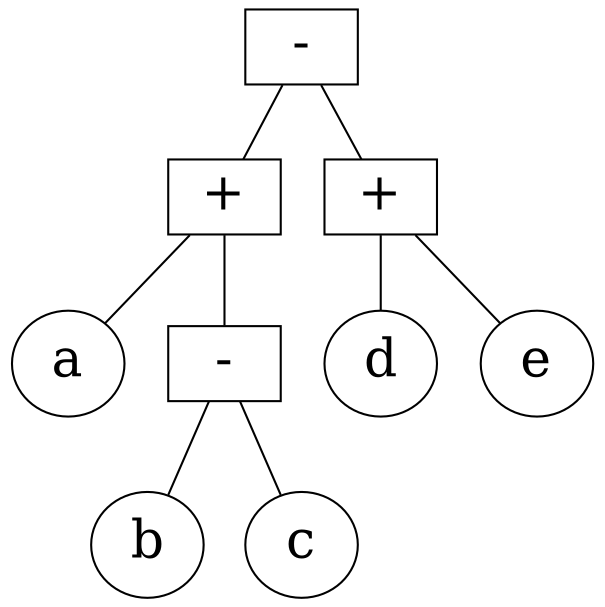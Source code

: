 graph {
  ratio = 1;
  node [fontsize=25];
  margin = 0.01;
  0 -- 1;
  0 -- 2;
  1 -- 3;
  1 -- 4;
  4 -- 7;
  4 -- 8;
  2 -- 5;
  2 -- 6;
  0 [label="-",shape=box];
  1 [label="+",shape=box];
  2 [label="+",shape=box];
  3 [label="a"];
  4 [label="-",shape=box];
  5 [label="d"];
  6 [label="e"];
  7 [label="b"];
  8 [label="c"];
}
